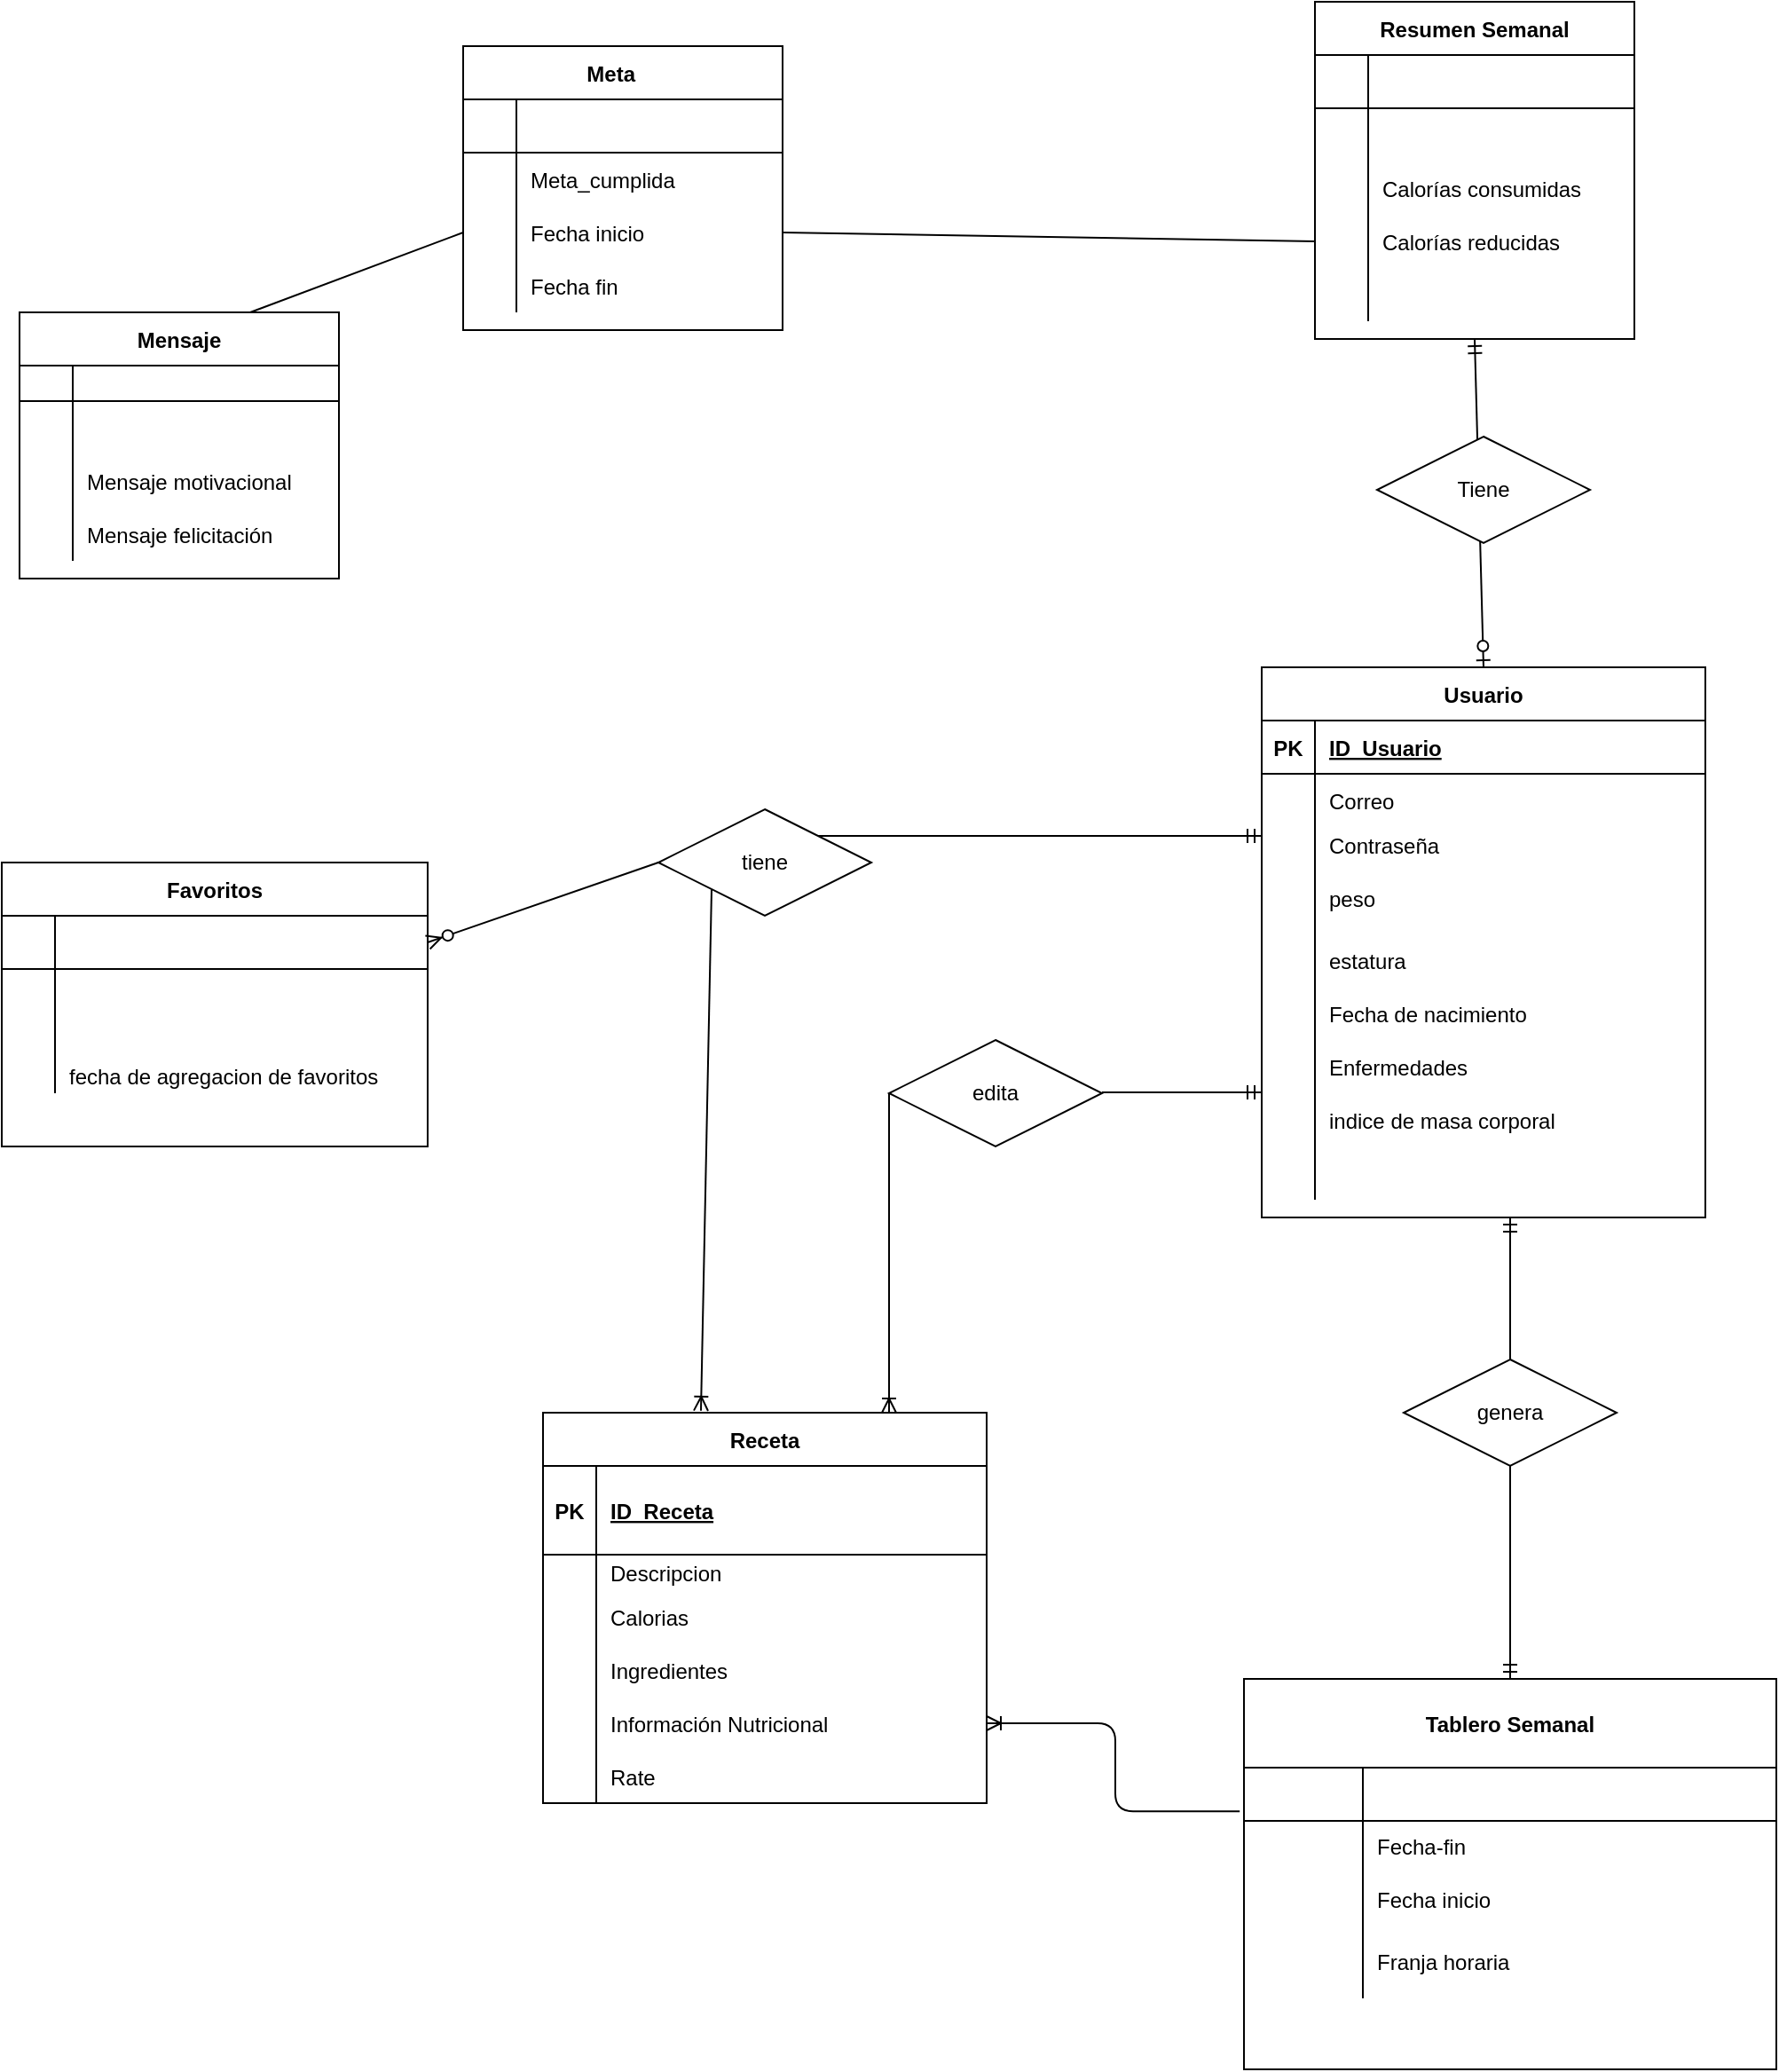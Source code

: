 <mxfile version="14.7.10" type="google"><diagram id="R2lEEEUBdFMjLlhIrx00" name="Page-1"><mxGraphModel dx="1038" dy="547" grid="1" gridSize="10" guides="1" tooltips="1" connect="1" arrows="1" fold="1" page="1" pageScale="1" pageWidth="1100" pageHeight="1700" math="0" shadow="0" extFonts="Permanent Marker^https://fonts.googleapis.com/css?family=Permanent+Marker"><root><mxCell id="0"/><mxCell id="1" parent="0"/><mxCell id="C-vyLk0tnHw3VtMMgP7b-2" value="Usuario" style="shape=table;startSize=30;container=1;collapsible=1;childLayout=tableLayout;fixedRows=1;rowLines=0;fontStyle=1;align=center;resizeLast=1;" parent="1" vertex="1"><mxGeometry x="720" y="390" width="250" height="310" as="geometry"><mxRectangle x="720" y="390" width="80" height="30" as="alternateBounds"/></mxGeometry></mxCell><mxCell id="C-vyLk0tnHw3VtMMgP7b-3" value="" style="shape=partialRectangle;collapsible=0;dropTarget=0;pointerEvents=0;fillColor=none;points=[[0,0.5],[1,0.5]];portConstraint=eastwest;top=0;left=0;right=0;bottom=1;" parent="C-vyLk0tnHw3VtMMgP7b-2" vertex="1"><mxGeometry y="30" width="250" height="30" as="geometry"/></mxCell><mxCell id="C-vyLk0tnHw3VtMMgP7b-4" value="PK" style="shape=partialRectangle;overflow=hidden;connectable=0;fillColor=none;top=0;left=0;bottom=0;right=0;fontStyle=1;" parent="C-vyLk0tnHw3VtMMgP7b-3" vertex="1"><mxGeometry width="30" height="30" as="geometry"/></mxCell><mxCell id="C-vyLk0tnHw3VtMMgP7b-5" value="ID_Usuario" style="shape=partialRectangle;overflow=hidden;connectable=0;fillColor=none;top=0;left=0;bottom=0;right=0;align=left;spacingLeft=6;fontStyle=5;" parent="C-vyLk0tnHw3VtMMgP7b-3" vertex="1"><mxGeometry x="30" width="220" height="30" as="geometry"/></mxCell><mxCell id="3hGtcmgBmroHPTc9N2uI-1" style="shape=partialRectangle;collapsible=0;dropTarget=0;pointerEvents=0;fillColor=none;points=[[0,0.5],[1,0.5]];portConstraint=eastwest;top=0;left=0;right=0;bottom=0;" parent="C-vyLk0tnHw3VtMMgP7b-2" vertex="1"><mxGeometry y="60" width="250" height="30" as="geometry"/></mxCell><mxCell id="3hGtcmgBmroHPTc9N2uI-2" style="shape=partialRectangle;overflow=hidden;connectable=0;fillColor=none;top=0;left=0;bottom=0;right=0;" parent="3hGtcmgBmroHPTc9N2uI-1" vertex="1"><mxGeometry width="30" height="30" as="geometry"/></mxCell><mxCell id="3hGtcmgBmroHPTc9N2uI-3" value="Correo " style="shape=partialRectangle;overflow=hidden;connectable=0;fillColor=none;top=0;left=0;bottom=0;right=0;align=left;spacingLeft=6;" parent="3hGtcmgBmroHPTc9N2uI-1" vertex="1"><mxGeometry x="30" width="220" height="30" as="geometry"/></mxCell><mxCell id="3hGtcmgBmroHPTc9N2uI-4" style="shape=partialRectangle;collapsible=0;dropTarget=0;pointerEvents=0;fillColor=none;points=[[0,0.5],[1,0.5]];portConstraint=eastwest;top=0;left=0;right=0;bottom=0;" parent="C-vyLk0tnHw3VtMMgP7b-2" vertex="1"><mxGeometry y="90" width="250" height="20" as="geometry"/></mxCell><mxCell id="3hGtcmgBmroHPTc9N2uI-5" style="shape=partialRectangle;overflow=hidden;connectable=0;fillColor=none;top=0;left=0;bottom=0;right=0;" parent="3hGtcmgBmroHPTc9N2uI-4" vertex="1"><mxGeometry width="30" height="20" as="geometry"/></mxCell><mxCell id="3hGtcmgBmroHPTc9N2uI-6" value="Contraseña" style="shape=partialRectangle;overflow=hidden;connectable=0;fillColor=none;top=0;left=0;bottom=0;right=0;align=left;spacingLeft=6;" parent="3hGtcmgBmroHPTc9N2uI-4" vertex="1"><mxGeometry x="30" width="220" height="20" as="geometry"/></mxCell><mxCell id="3hGtcmgBmroHPTc9N2uI-7" style="shape=partialRectangle;collapsible=0;dropTarget=0;pointerEvents=0;fillColor=none;points=[[0,0.5],[1,0.5]];portConstraint=eastwest;top=0;left=0;right=0;bottom=0;" parent="C-vyLk0tnHw3VtMMgP7b-2" vertex="1"><mxGeometry y="110" width="250" height="40" as="geometry"/></mxCell><mxCell id="3hGtcmgBmroHPTc9N2uI-8" style="shape=partialRectangle;overflow=hidden;connectable=0;fillColor=none;top=0;left=0;bottom=0;right=0;" parent="3hGtcmgBmroHPTc9N2uI-7" vertex="1"><mxGeometry width="30" height="40" as="geometry"/></mxCell><mxCell id="3hGtcmgBmroHPTc9N2uI-9" value="peso" style="shape=partialRectangle;overflow=hidden;connectable=0;fillColor=none;top=0;left=0;bottom=0;right=0;align=left;spacingLeft=6;" parent="3hGtcmgBmroHPTc9N2uI-7" vertex="1"><mxGeometry x="30" width="220" height="40" as="geometry"/></mxCell><mxCell id="3hGtcmgBmroHPTc9N2uI-10" style="shape=partialRectangle;collapsible=0;dropTarget=0;pointerEvents=0;fillColor=none;points=[[0,0.5],[1,0.5]];portConstraint=eastwest;top=0;left=0;right=0;bottom=0;" parent="C-vyLk0tnHw3VtMMgP7b-2" vertex="1"><mxGeometry y="150" width="250" height="30" as="geometry"/></mxCell><mxCell id="3hGtcmgBmroHPTc9N2uI-11" style="shape=partialRectangle;overflow=hidden;connectable=0;fillColor=none;top=0;left=0;bottom=0;right=0;" parent="3hGtcmgBmroHPTc9N2uI-10" vertex="1"><mxGeometry width="30" height="30" as="geometry"/></mxCell><mxCell id="3hGtcmgBmroHPTc9N2uI-12" value="estatura" style="shape=partialRectangle;overflow=hidden;connectable=0;fillColor=none;top=0;left=0;bottom=0;right=0;align=left;spacingLeft=6;" parent="3hGtcmgBmroHPTc9N2uI-10" vertex="1"><mxGeometry x="30" width="220" height="30" as="geometry"/></mxCell><mxCell id="gejRY3g9UTrcEIsrFDQB-11" style="shape=partialRectangle;collapsible=0;dropTarget=0;pointerEvents=0;fillColor=none;points=[[0,0.5],[1,0.5]];portConstraint=eastwest;top=0;left=0;right=0;bottom=0;" parent="C-vyLk0tnHw3VtMMgP7b-2" vertex="1"><mxGeometry y="180" width="250" height="30" as="geometry"/></mxCell><mxCell id="gejRY3g9UTrcEIsrFDQB-12" style="shape=partialRectangle;overflow=hidden;connectable=0;fillColor=none;top=0;left=0;bottom=0;right=0;" parent="gejRY3g9UTrcEIsrFDQB-11" vertex="1"><mxGeometry width="30" height="30" as="geometry"/></mxCell><mxCell id="gejRY3g9UTrcEIsrFDQB-13" value="Fecha de nacimiento" style="shape=partialRectangle;overflow=hidden;connectable=0;fillColor=none;top=0;left=0;bottom=0;right=0;align=left;spacingLeft=6;" parent="gejRY3g9UTrcEIsrFDQB-11" vertex="1"><mxGeometry x="30" width="220" height="30" as="geometry"/></mxCell><mxCell id="TbP02MO3LBEu8GeDTkpv-6" style="shape=partialRectangle;collapsible=0;dropTarget=0;pointerEvents=0;fillColor=none;points=[[0,0.5],[1,0.5]];portConstraint=eastwest;top=0;left=0;right=0;bottom=0;" parent="C-vyLk0tnHw3VtMMgP7b-2" vertex="1"><mxGeometry y="210" width="250" height="30" as="geometry"/></mxCell><mxCell id="TbP02MO3LBEu8GeDTkpv-7" style="shape=partialRectangle;overflow=hidden;connectable=0;fillColor=none;top=0;left=0;bottom=0;right=0;" parent="TbP02MO3LBEu8GeDTkpv-6" vertex="1"><mxGeometry width="30" height="30" as="geometry"/></mxCell><mxCell id="TbP02MO3LBEu8GeDTkpv-8" value="Enfermedades" style="shape=partialRectangle;overflow=hidden;connectable=0;fillColor=none;top=0;left=0;bottom=0;right=0;align=left;spacingLeft=6;" parent="TbP02MO3LBEu8GeDTkpv-6" vertex="1"><mxGeometry x="30" width="220" height="30" as="geometry"/></mxCell><mxCell id="TbP02MO3LBEu8GeDTkpv-9" style="shape=partialRectangle;collapsible=0;dropTarget=0;pointerEvents=0;fillColor=none;points=[[0,0.5],[1,0.5]];portConstraint=eastwest;top=0;left=0;right=0;bottom=0;" parent="C-vyLk0tnHw3VtMMgP7b-2" vertex="1"><mxGeometry y="240" width="250" height="30" as="geometry"/></mxCell><mxCell id="TbP02MO3LBEu8GeDTkpv-10" style="shape=partialRectangle;overflow=hidden;connectable=0;fillColor=none;top=0;left=0;bottom=0;right=0;" parent="TbP02MO3LBEu8GeDTkpv-9" vertex="1"><mxGeometry width="30" height="30" as="geometry"/></mxCell><mxCell id="TbP02MO3LBEu8GeDTkpv-11" value="indice de masa corporal" style="shape=partialRectangle;overflow=hidden;connectable=0;fillColor=none;top=0;left=0;bottom=0;right=0;align=left;spacingLeft=6;" parent="TbP02MO3LBEu8GeDTkpv-9" vertex="1"><mxGeometry x="30" width="220" height="30" as="geometry"/></mxCell><mxCell id="TbP02MO3LBEu8GeDTkpv-12" style="shape=partialRectangle;collapsible=0;dropTarget=0;pointerEvents=0;fillColor=none;points=[[0,0.5],[1,0.5]];portConstraint=eastwest;top=0;left=0;right=0;bottom=0;" parent="C-vyLk0tnHw3VtMMgP7b-2" vertex="1"><mxGeometry y="270" width="250" height="30" as="geometry"/></mxCell><mxCell id="TbP02MO3LBEu8GeDTkpv-13" style="shape=partialRectangle;overflow=hidden;connectable=0;fillColor=none;top=0;left=0;bottom=0;right=0;" parent="TbP02MO3LBEu8GeDTkpv-12" vertex="1"><mxGeometry width="30" height="30" as="geometry"/></mxCell><mxCell id="TbP02MO3LBEu8GeDTkpv-14" style="shape=partialRectangle;overflow=hidden;connectable=0;fillColor=none;top=0;left=0;bottom=0;right=0;align=left;spacingLeft=6;" parent="TbP02MO3LBEu8GeDTkpv-12" vertex="1"><mxGeometry x="30" width="220" height="30" as="geometry"/></mxCell><mxCell id="C-vyLk0tnHw3VtMMgP7b-23" value="Receta" style="shape=table;startSize=30;container=1;collapsible=1;childLayout=tableLayout;fixedRows=1;rowLines=0;fontStyle=1;align=center;resizeLast=1;" parent="1" vertex="1"><mxGeometry x="315" y="810" width="250" height="220" as="geometry"/></mxCell><mxCell id="C-vyLk0tnHw3VtMMgP7b-24" value="" style="shape=partialRectangle;collapsible=0;dropTarget=0;pointerEvents=0;fillColor=none;points=[[0,0.5],[1,0.5]];portConstraint=eastwest;top=0;left=0;right=0;bottom=1;" parent="C-vyLk0tnHw3VtMMgP7b-23" vertex="1"><mxGeometry y="30" width="250" height="50" as="geometry"/></mxCell><mxCell id="C-vyLk0tnHw3VtMMgP7b-25" value="PK" style="shape=partialRectangle;overflow=hidden;connectable=0;fillColor=none;top=0;left=0;bottom=0;right=0;fontStyle=1;" parent="C-vyLk0tnHw3VtMMgP7b-24" vertex="1"><mxGeometry width="30" height="50" as="geometry"/></mxCell><mxCell id="C-vyLk0tnHw3VtMMgP7b-26" value="ID_Receta" style="shape=partialRectangle;overflow=hidden;connectable=0;fillColor=none;top=0;left=0;bottom=0;right=0;align=left;spacingLeft=6;fontStyle=5;" parent="C-vyLk0tnHw3VtMMgP7b-24" vertex="1"><mxGeometry x="30" width="220" height="50" as="geometry"/></mxCell><mxCell id="C-vyLk0tnHw3VtMMgP7b-27" value="" style="shape=partialRectangle;collapsible=0;dropTarget=0;pointerEvents=0;fillColor=none;points=[[0,0.5],[1,0.5]];portConstraint=eastwest;top=0;left=0;right=0;bottom=0;" parent="C-vyLk0tnHw3VtMMgP7b-23" vertex="1"><mxGeometry y="80" width="250" height="20" as="geometry"/></mxCell><mxCell id="C-vyLk0tnHw3VtMMgP7b-28" value="" style="shape=partialRectangle;overflow=hidden;connectable=0;fillColor=none;top=0;left=0;bottom=0;right=0;" parent="C-vyLk0tnHw3VtMMgP7b-27" vertex="1"><mxGeometry width="30" height="20" as="geometry"/></mxCell><mxCell id="C-vyLk0tnHw3VtMMgP7b-29" value="Descripcion" style="shape=partialRectangle;overflow=hidden;connectable=0;fillColor=none;top=0;left=0;bottom=0;right=0;align=left;spacingLeft=6;" parent="C-vyLk0tnHw3VtMMgP7b-27" vertex="1"><mxGeometry x="30" width="220" height="20" as="geometry"/></mxCell><mxCell id="gejRY3g9UTrcEIsrFDQB-14" value="" style="shape=partialRectangle;collapsible=0;dropTarget=0;pointerEvents=0;fillColor=none;points=[[0,0.5],[1,0.5]];portConstraint=eastwest;top=0;left=0;right=0;bottom=0;" parent="C-vyLk0tnHw3VtMMgP7b-23" vertex="1"><mxGeometry y="100" width="250" height="30" as="geometry"/></mxCell><mxCell id="gejRY3g9UTrcEIsrFDQB-15" value="" style="shape=partialRectangle;overflow=hidden;connectable=0;fillColor=none;top=0;left=0;bottom=0;right=0;" parent="gejRY3g9UTrcEIsrFDQB-14" vertex="1"><mxGeometry width="30" height="30" as="geometry"/></mxCell><mxCell id="gejRY3g9UTrcEIsrFDQB-16" value="Calorias" style="shape=partialRectangle;overflow=hidden;connectable=0;fillColor=none;top=0;left=0;bottom=0;right=0;align=left;spacingLeft=6;" parent="gejRY3g9UTrcEIsrFDQB-14" vertex="1"><mxGeometry x="30" width="220" height="30" as="geometry"/></mxCell><mxCell id="3hGtcmgBmroHPTc9N2uI-16" style="shape=partialRectangle;collapsible=0;dropTarget=0;pointerEvents=0;fillColor=none;points=[[0,0.5],[1,0.5]];portConstraint=eastwest;top=0;left=0;right=0;bottom=0;" parent="C-vyLk0tnHw3VtMMgP7b-23" vertex="1"><mxGeometry y="130" width="250" height="30" as="geometry"/></mxCell><mxCell id="3hGtcmgBmroHPTc9N2uI-17" style="shape=partialRectangle;overflow=hidden;connectable=0;fillColor=none;top=0;left=0;bottom=0;right=0;" parent="3hGtcmgBmroHPTc9N2uI-16" vertex="1"><mxGeometry width="30" height="30" as="geometry"/></mxCell><mxCell id="3hGtcmgBmroHPTc9N2uI-18" value="Ingredientes" style="shape=partialRectangle;overflow=hidden;connectable=0;fillColor=none;top=0;left=0;bottom=0;right=0;align=left;spacingLeft=6;" parent="3hGtcmgBmroHPTc9N2uI-16" vertex="1"><mxGeometry x="30" width="220" height="30" as="geometry"/></mxCell><mxCell id="3hGtcmgBmroHPTc9N2uI-19" style="shape=partialRectangle;collapsible=0;dropTarget=0;pointerEvents=0;fillColor=none;points=[[0,0.5],[1,0.5]];portConstraint=eastwest;top=0;left=0;right=0;bottom=0;" parent="C-vyLk0tnHw3VtMMgP7b-23" vertex="1"><mxGeometry y="160" width="250" height="30" as="geometry"/></mxCell><mxCell id="3hGtcmgBmroHPTc9N2uI-20" style="shape=partialRectangle;overflow=hidden;connectable=0;fillColor=none;top=0;left=0;bottom=0;right=0;" parent="3hGtcmgBmroHPTc9N2uI-19" vertex="1"><mxGeometry width="30" height="30" as="geometry"/></mxCell><mxCell id="3hGtcmgBmroHPTc9N2uI-21" value="Información Nutricional" style="shape=partialRectangle;overflow=hidden;connectable=0;fillColor=none;top=0;left=0;bottom=0;right=0;align=left;spacingLeft=6;" parent="3hGtcmgBmroHPTc9N2uI-19" vertex="1"><mxGeometry x="30" width="220" height="30" as="geometry"/></mxCell><mxCell id="gejRY3g9UTrcEIsrFDQB-17" style="shape=partialRectangle;collapsible=0;dropTarget=0;pointerEvents=0;fillColor=none;points=[[0,0.5],[1,0.5]];portConstraint=eastwest;top=0;left=0;right=0;bottom=0;" parent="C-vyLk0tnHw3VtMMgP7b-23" vertex="1"><mxGeometry y="190" width="250" height="30" as="geometry"/></mxCell><mxCell id="gejRY3g9UTrcEIsrFDQB-18" style="shape=partialRectangle;overflow=hidden;connectable=0;fillColor=none;top=0;left=0;bottom=0;right=0;" parent="gejRY3g9UTrcEIsrFDQB-17" vertex="1"><mxGeometry width="30" height="30" as="geometry"/></mxCell><mxCell id="gejRY3g9UTrcEIsrFDQB-19" value="Rate " style="shape=partialRectangle;overflow=hidden;connectable=0;fillColor=none;top=0;left=0;bottom=0;right=0;align=left;spacingLeft=6;" parent="gejRY3g9UTrcEIsrFDQB-17" vertex="1"><mxGeometry x="30" width="220" height="30" as="geometry"/></mxCell><mxCell id="gejRY3g9UTrcEIsrFDQB-1" value="Tablero Semanal" style="shape=table;startSize=50;container=1;collapsible=0;childLayout=tableLayout;fixedRows=1;rowLines=0;fontStyle=1;align=center;" parent="1" vertex="1"><mxGeometry x="710" y="960" width="300" height="220" as="geometry"/></mxCell><mxCell id="gejRY3g9UTrcEIsrFDQB-2" value="" style="shape=partialRectangle;html=1;whiteSpace=wrap;collapsible=0;dropTarget=0;pointerEvents=0;fillColor=none;top=0;left=0;bottom=1;right=0;points=[[0,0.5],[1,0.5]];portConstraint=eastwest;" parent="gejRY3g9UTrcEIsrFDQB-1" vertex="1"><mxGeometry y="50" width="300" height="30" as="geometry"/></mxCell><mxCell id="gejRY3g9UTrcEIsrFDQB-3" value="" style="shape=partialRectangle;html=1;whiteSpace=wrap;connectable=0;fillColor=none;top=0;left=0;bottom=0;right=0;overflow=hidden;" parent="gejRY3g9UTrcEIsrFDQB-2" vertex="1"><mxGeometry width="67" height="30" as="geometry"/></mxCell><mxCell id="gejRY3g9UTrcEIsrFDQB-4" value="" style="shape=partialRectangle;html=1;whiteSpace=wrap;connectable=0;fillColor=none;top=0;left=0;bottom=0;right=0;align=left;spacingLeft=6;overflow=hidden;" parent="gejRY3g9UTrcEIsrFDQB-2" vertex="1"><mxGeometry x="67" width="233" height="30" as="geometry"/></mxCell><mxCell id="gejRY3g9UTrcEIsrFDQB-5" value="" style="shape=partialRectangle;html=1;whiteSpace=wrap;collapsible=0;dropTarget=0;pointerEvents=0;fillColor=none;top=0;left=0;bottom=0;right=0;points=[[0,0.5],[1,0.5]];portConstraint=eastwest;" parent="gejRY3g9UTrcEIsrFDQB-1" vertex="1"><mxGeometry y="80" width="300" height="30" as="geometry"/></mxCell><mxCell id="gejRY3g9UTrcEIsrFDQB-6" value="" style="shape=partialRectangle;html=1;whiteSpace=wrap;connectable=0;fillColor=none;top=0;left=0;bottom=0;right=0;overflow=hidden;" parent="gejRY3g9UTrcEIsrFDQB-5" vertex="1"><mxGeometry width="67" height="30" as="geometry"/></mxCell><mxCell id="gejRY3g9UTrcEIsrFDQB-7" value="Fecha-fin" style="shape=partialRectangle;html=1;whiteSpace=wrap;connectable=0;fillColor=none;top=0;left=0;bottom=0;right=0;align=left;spacingLeft=6;overflow=hidden;" parent="gejRY3g9UTrcEIsrFDQB-5" vertex="1"><mxGeometry x="67" width="233" height="30" as="geometry"/></mxCell><mxCell id="gejRY3g9UTrcEIsrFDQB-8" value="" style="shape=partialRectangle;html=1;whiteSpace=wrap;collapsible=0;dropTarget=0;pointerEvents=0;fillColor=none;top=0;left=0;bottom=0;right=0;points=[[0,0.5],[1,0.5]];portConstraint=eastwest;" parent="gejRY3g9UTrcEIsrFDQB-1" vertex="1"><mxGeometry y="110" width="300" height="30" as="geometry"/></mxCell><mxCell id="gejRY3g9UTrcEIsrFDQB-9" value="" style="shape=partialRectangle;html=1;whiteSpace=wrap;connectable=0;fillColor=none;top=0;left=0;bottom=0;right=0;overflow=hidden;" parent="gejRY3g9UTrcEIsrFDQB-8" vertex="1"><mxGeometry width="67" height="30" as="geometry"/></mxCell><mxCell id="gejRY3g9UTrcEIsrFDQB-10" value="Fecha inicio" style="shape=partialRectangle;html=1;whiteSpace=wrap;connectable=0;fillColor=none;top=0;left=0;bottom=0;right=0;align=left;spacingLeft=6;overflow=hidden;" parent="gejRY3g9UTrcEIsrFDQB-8" vertex="1"><mxGeometry x="67" width="233" height="30" as="geometry"/></mxCell><mxCell id="gejRY3g9UTrcEIsrFDQB-53" style="shape=partialRectangle;html=1;whiteSpace=wrap;collapsible=0;dropTarget=0;pointerEvents=0;fillColor=none;top=0;left=0;bottom=0;right=0;points=[[0,0.5],[1,0.5]];portConstraint=eastwest;" parent="gejRY3g9UTrcEIsrFDQB-1" vertex="1"><mxGeometry y="140" width="300" height="40" as="geometry"/></mxCell><mxCell id="gejRY3g9UTrcEIsrFDQB-54" style="shape=partialRectangle;html=1;whiteSpace=wrap;connectable=0;fillColor=none;top=0;left=0;bottom=0;right=0;overflow=hidden;" parent="gejRY3g9UTrcEIsrFDQB-53" vertex="1"><mxGeometry width="67" height="40" as="geometry"/></mxCell><mxCell id="gejRY3g9UTrcEIsrFDQB-55" value="Franja horaria" style="shape=partialRectangle;html=1;whiteSpace=wrap;connectable=0;fillColor=none;top=0;left=0;bottom=0;right=0;align=left;spacingLeft=6;overflow=hidden;" parent="gejRY3g9UTrcEIsrFDQB-53" vertex="1"><mxGeometry x="67" width="233" height="40" as="geometry"/></mxCell><mxCell id="gejRY3g9UTrcEIsrFDQB-26" value="" style="fontSize=12;html=1;endArrow=ERmandOne;startArrow=ERmandOne;" parent="1" source="gejRY3g9UTrcEIsrFDQB-1" edge="1"><mxGeometry width="100" height="100" relative="1" as="geometry"><mxPoint x="859.5" y="710" as="sourcePoint"/><mxPoint x="860" y="700" as="targetPoint"/><Array as="points"/></mxGeometry></mxCell><mxCell id="gejRY3g9UTrcEIsrFDQB-27" value="Favoritos" style="shape=table;startSize=30;container=1;collapsible=1;childLayout=tableLayout;fixedRows=1;rowLines=0;fontStyle=1;align=center;resizeLast=1;" parent="1" vertex="1"><mxGeometry x="10" y="500" width="240" height="160" as="geometry"/></mxCell><mxCell id="gejRY3g9UTrcEIsrFDQB-28" value="" style="shape=partialRectangle;collapsible=0;dropTarget=0;pointerEvents=0;fillColor=none;top=0;left=0;bottom=1;right=0;points=[[0,0.5],[1,0.5]];portConstraint=eastwest;" parent="gejRY3g9UTrcEIsrFDQB-27" vertex="1"><mxGeometry y="30" width="240" height="30" as="geometry"/></mxCell><mxCell id="gejRY3g9UTrcEIsrFDQB-29" value="" style="shape=partialRectangle;connectable=0;fillColor=none;top=0;left=0;bottom=0;right=0;fontStyle=1;overflow=hidden;" parent="gejRY3g9UTrcEIsrFDQB-28" vertex="1"><mxGeometry width="30" height="30" as="geometry"/></mxCell><mxCell id="gejRY3g9UTrcEIsrFDQB-30" value="" style="shape=partialRectangle;connectable=0;fillColor=none;top=0;left=0;bottom=0;right=0;align=left;spacingLeft=6;fontStyle=5;overflow=hidden;" parent="gejRY3g9UTrcEIsrFDQB-28" vertex="1"><mxGeometry x="30" width="210" height="30" as="geometry"/></mxCell><mxCell id="gejRY3g9UTrcEIsrFDQB-31" value="" style="shape=partialRectangle;collapsible=0;dropTarget=0;pointerEvents=0;fillColor=none;top=0;left=0;bottom=0;right=0;points=[[0,0.5],[1,0.5]];portConstraint=eastwest;" parent="gejRY3g9UTrcEIsrFDQB-27" vertex="1"><mxGeometry y="60" width="240" height="50" as="geometry"/></mxCell><mxCell id="gejRY3g9UTrcEIsrFDQB-32" value="" style="shape=partialRectangle;connectable=0;fillColor=none;top=0;left=0;bottom=0;right=0;editable=1;overflow=hidden;" parent="gejRY3g9UTrcEIsrFDQB-31" vertex="1"><mxGeometry width="30" height="50" as="geometry"/></mxCell><mxCell id="gejRY3g9UTrcEIsrFDQB-33" value="" style="shape=partialRectangle;connectable=0;fillColor=none;top=0;left=0;bottom=0;right=0;align=left;spacingLeft=6;overflow=hidden;" parent="gejRY3g9UTrcEIsrFDQB-31" vertex="1"><mxGeometry x="30" width="210" height="50" as="geometry"/></mxCell><mxCell id="gejRY3g9UTrcEIsrFDQB-37" value="" style="shape=partialRectangle;collapsible=0;dropTarget=0;pointerEvents=0;fillColor=none;top=0;left=0;bottom=0;right=0;points=[[0,0.5],[1,0.5]];portConstraint=eastwest;" parent="gejRY3g9UTrcEIsrFDQB-27" vertex="1"><mxGeometry y="110" width="240" height="20" as="geometry"/></mxCell><mxCell id="gejRY3g9UTrcEIsrFDQB-38" value="" style="shape=partialRectangle;connectable=0;fillColor=none;top=0;left=0;bottom=0;right=0;editable=1;overflow=hidden;" parent="gejRY3g9UTrcEIsrFDQB-37" vertex="1"><mxGeometry width="30" height="20" as="geometry"/></mxCell><mxCell id="gejRY3g9UTrcEIsrFDQB-39" value="fecha de agregacion de favoritos" style="shape=partialRectangle;connectable=0;fillColor=none;top=0;left=0;bottom=0;right=0;align=left;spacingLeft=6;overflow=hidden;" parent="gejRY3g9UTrcEIsrFDQB-37" vertex="1"><mxGeometry x="30" width="210" height="20" as="geometry"/></mxCell><mxCell id="gejRY3g9UTrcEIsrFDQB-40" value="Resumen Semanal" style="shape=table;startSize=30;container=1;collapsible=1;childLayout=tableLayout;fixedRows=1;rowLines=0;fontStyle=1;align=center;resizeLast=1;" parent="1" vertex="1"><mxGeometry x="750" y="15" width="180" height="190" as="geometry"/></mxCell><mxCell id="gejRY3g9UTrcEIsrFDQB-41" value="" style="shape=partialRectangle;collapsible=0;dropTarget=0;pointerEvents=0;fillColor=none;top=0;left=0;bottom=1;right=0;points=[[0,0.5],[1,0.5]];portConstraint=eastwest;" parent="gejRY3g9UTrcEIsrFDQB-40" vertex="1"><mxGeometry y="30" width="180" height="30" as="geometry"/></mxCell><mxCell id="gejRY3g9UTrcEIsrFDQB-42" value="" style="shape=partialRectangle;connectable=0;fillColor=none;top=0;left=0;bottom=0;right=0;fontStyle=1;overflow=hidden;" parent="gejRY3g9UTrcEIsrFDQB-41" vertex="1"><mxGeometry width="30" height="30" as="geometry"/></mxCell><mxCell id="gejRY3g9UTrcEIsrFDQB-43" value="" style="shape=partialRectangle;connectable=0;fillColor=none;top=0;left=0;bottom=0;right=0;align=left;spacingLeft=6;fontStyle=5;overflow=hidden;" parent="gejRY3g9UTrcEIsrFDQB-41" vertex="1"><mxGeometry x="30" width="150" height="30" as="geometry"/></mxCell><mxCell id="gejRY3g9UTrcEIsrFDQB-47" value="" style="shape=partialRectangle;collapsible=0;dropTarget=0;pointerEvents=0;fillColor=none;top=0;left=0;bottom=0;right=0;points=[[0,0.5],[1,0.5]];portConstraint=eastwest;" parent="gejRY3g9UTrcEIsrFDQB-40" vertex="1"><mxGeometry y="60" width="180" height="30" as="geometry"/></mxCell><mxCell id="gejRY3g9UTrcEIsrFDQB-48" value="" style="shape=partialRectangle;connectable=0;fillColor=none;top=0;left=0;bottom=0;right=0;editable=1;overflow=hidden;" parent="gejRY3g9UTrcEIsrFDQB-47" vertex="1"><mxGeometry width="30" height="30" as="geometry"/></mxCell><mxCell id="gejRY3g9UTrcEIsrFDQB-49" value="" style="shape=partialRectangle;connectable=0;fillColor=none;top=0;left=0;bottom=0;right=0;align=left;spacingLeft=6;overflow=hidden;" parent="gejRY3g9UTrcEIsrFDQB-47" vertex="1"><mxGeometry x="30" width="150" height="30" as="geometry"/></mxCell><mxCell id="gejRY3g9UTrcEIsrFDQB-50" value="" style="shape=partialRectangle;collapsible=0;dropTarget=0;pointerEvents=0;fillColor=none;top=0;left=0;bottom=0;right=0;points=[[0,0.5],[1,0.5]];portConstraint=eastwest;" parent="gejRY3g9UTrcEIsrFDQB-40" vertex="1"><mxGeometry y="90" width="180" height="30" as="geometry"/></mxCell><mxCell id="gejRY3g9UTrcEIsrFDQB-51" value="" style="shape=partialRectangle;connectable=0;fillColor=none;top=0;left=0;bottom=0;right=0;editable=1;overflow=hidden;" parent="gejRY3g9UTrcEIsrFDQB-50" vertex="1"><mxGeometry width="30" height="30" as="geometry"/></mxCell><mxCell id="gejRY3g9UTrcEIsrFDQB-52" value="Calorías consumidas" style="shape=partialRectangle;connectable=0;fillColor=none;top=0;left=0;bottom=0;right=0;align=left;spacingLeft=6;overflow=hidden;" parent="gejRY3g9UTrcEIsrFDQB-50" vertex="1"><mxGeometry x="30" width="150" height="30" as="geometry"/></mxCell><mxCell id="gejRY3g9UTrcEIsrFDQB-56" style="shape=partialRectangle;collapsible=0;dropTarget=0;pointerEvents=0;fillColor=none;top=0;left=0;bottom=0;right=0;points=[[0,0.5],[1,0.5]];portConstraint=eastwest;" parent="gejRY3g9UTrcEIsrFDQB-40" vertex="1"><mxGeometry y="120" width="180" height="30" as="geometry"/></mxCell><mxCell id="gejRY3g9UTrcEIsrFDQB-57" style="shape=partialRectangle;connectable=0;fillColor=none;top=0;left=0;bottom=0;right=0;editable=1;overflow=hidden;" parent="gejRY3g9UTrcEIsrFDQB-56" vertex="1"><mxGeometry width="30" height="30" as="geometry"/></mxCell><mxCell id="gejRY3g9UTrcEIsrFDQB-58" value="Calorías reducidas" style="shape=partialRectangle;connectable=0;fillColor=none;top=0;left=0;bottom=0;right=0;align=left;spacingLeft=6;overflow=hidden;" parent="gejRY3g9UTrcEIsrFDQB-56" vertex="1"><mxGeometry x="30" width="150" height="30" as="geometry"/></mxCell><mxCell id="gejRY3g9UTrcEIsrFDQB-59" style="shape=partialRectangle;collapsible=0;dropTarget=0;pointerEvents=0;fillColor=none;top=0;left=0;bottom=0;right=0;points=[[0,0.5],[1,0.5]];portConstraint=eastwest;" parent="gejRY3g9UTrcEIsrFDQB-40" vertex="1"><mxGeometry y="150" width="180" height="30" as="geometry"/></mxCell><mxCell id="gejRY3g9UTrcEIsrFDQB-60" value="    " style="shape=partialRectangle;connectable=0;fillColor=none;top=0;left=0;bottom=0;right=0;editable=1;overflow=hidden;" parent="gejRY3g9UTrcEIsrFDQB-59" vertex="1"><mxGeometry width="30" height="30" as="geometry"/></mxCell><mxCell id="gejRY3g9UTrcEIsrFDQB-61" value="" style="shape=partialRectangle;connectable=0;fillColor=none;top=0;left=0;bottom=0;right=0;align=left;spacingLeft=6;overflow=hidden;" parent="gejRY3g9UTrcEIsrFDQB-59" vertex="1"><mxGeometry x="30" width="150" height="30" as="geometry"/></mxCell><mxCell id="gejRY3g9UTrcEIsrFDQB-62" value="Meta    " style="shape=table;startSize=30;container=1;collapsible=1;childLayout=tableLayout;fixedRows=1;rowLines=0;fontStyle=1;align=center;resizeLast=1;" parent="1" vertex="1"><mxGeometry x="270" y="40" width="180" height="160" as="geometry"/></mxCell><mxCell id="gejRY3g9UTrcEIsrFDQB-63" value="" style="shape=partialRectangle;collapsible=0;dropTarget=0;pointerEvents=0;fillColor=none;top=0;left=0;bottom=1;right=0;points=[[0,0.5],[1,0.5]];portConstraint=eastwest;" parent="gejRY3g9UTrcEIsrFDQB-62" vertex="1"><mxGeometry y="30" width="180" height="30" as="geometry"/></mxCell><mxCell id="gejRY3g9UTrcEIsrFDQB-64" value="" style="shape=partialRectangle;connectable=0;fillColor=none;top=0;left=0;bottom=0;right=0;fontStyle=1;overflow=hidden;" parent="gejRY3g9UTrcEIsrFDQB-63" vertex="1"><mxGeometry width="30" height="30" as="geometry"/></mxCell><mxCell id="gejRY3g9UTrcEIsrFDQB-65" value="" style="shape=partialRectangle;connectable=0;fillColor=none;top=0;left=0;bottom=0;right=0;align=left;spacingLeft=6;fontStyle=5;overflow=hidden;" parent="gejRY3g9UTrcEIsrFDQB-63" vertex="1"><mxGeometry x="30" width="150" height="30" as="geometry"/></mxCell><mxCell id="gejRY3g9UTrcEIsrFDQB-66" value="" style="shape=partialRectangle;collapsible=0;dropTarget=0;pointerEvents=0;fillColor=none;top=0;left=0;bottom=0;right=0;points=[[0,0.5],[1,0.5]];portConstraint=eastwest;" parent="gejRY3g9UTrcEIsrFDQB-62" vertex="1"><mxGeometry y="60" width="180" height="30" as="geometry"/></mxCell><mxCell id="gejRY3g9UTrcEIsrFDQB-67" value="" style="shape=partialRectangle;connectable=0;fillColor=none;top=0;left=0;bottom=0;right=0;editable=1;overflow=hidden;" parent="gejRY3g9UTrcEIsrFDQB-66" vertex="1"><mxGeometry width="30" height="30" as="geometry"/></mxCell><mxCell id="gejRY3g9UTrcEIsrFDQB-68" value="Meta_cumplida" style="shape=partialRectangle;connectable=0;fillColor=none;top=0;left=0;bottom=0;right=0;align=left;spacingLeft=6;overflow=hidden;" parent="gejRY3g9UTrcEIsrFDQB-66" vertex="1"><mxGeometry x="30" width="150" height="30" as="geometry"/></mxCell><mxCell id="gejRY3g9UTrcEIsrFDQB-69" value="" style="shape=partialRectangle;collapsible=0;dropTarget=0;pointerEvents=0;fillColor=none;top=0;left=0;bottom=0;right=0;points=[[0,0.5],[1,0.5]];portConstraint=eastwest;" parent="gejRY3g9UTrcEIsrFDQB-62" vertex="1"><mxGeometry y="90" width="180" height="30" as="geometry"/></mxCell><mxCell id="gejRY3g9UTrcEIsrFDQB-70" value="" style="shape=partialRectangle;connectable=0;fillColor=none;top=0;left=0;bottom=0;right=0;editable=1;overflow=hidden;" parent="gejRY3g9UTrcEIsrFDQB-69" vertex="1"><mxGeometry width="30" height="30" as="geometry"/></mxCell><mxCell id="gejRY3g9UTrcEIsrFDQB-71" value="Fecha inicio" style="shape=partialRectangle;connectable=0;fillColor=none;top=0;left=0;bottom=0;right=0;align=left;spacingLeft=6;overflow=hidden;" parent="gejRY3g9UTrcEIsrFDQB-69" vertex="1"><mxGeometry x="30" width="150" height="30" as="geometry"/></mxCell><mxCell id="gejRY3g9UTrcEIsrFDQB-72" value="" style="shape=partialRectangle;collapsible=0;dropTarget=0;pointerEvents=0;fillColor=none;top=0;left=0;bottom=0;right=0;points=[[0,0.5],[1,0.5]];portConstraint=eastwest;" parent="gejRY3g9UTrcEIsrFDQB-62" vertex="1"><mxGeometry y="120" width="180" height="30" as="geometry"/></mxCell><mxCell id="gejRY3g9UTrcEIsrFDQB-73" value="" style="shape=partialRectangle;connectable=0;fillColor=none;top=0;left=0;bottom=0;right=0;editable=1;overflow=hidden;" parent="gejRY3g9UTrcEIsrFDQB-72" vertex="1"><mxGeometry width="30" height="30" as="geometry"/></mxCell><mxCell id="gejRY3g9UTrcEIsrFDQB-74" value="Fecha fin" style="shape=partialRectangle;connectable=0;fillColor=none;top=0;left=0;bottom=0;right=0;align=left;spacingLeft=6;overflow=hidden;" parent="gejRY3g9UTrcEIsrFDQB-72" vertex="1"><mxGeometry x="30" width="150" height="30" as="geometry"/></mxCell><mxCell id="gejRY3g9UTrcEIsrFDQB-75" value="" style="fontSize=12;html=1;endArrow=ERzeroToOne;startArrow=ERmandOne;exitX=0.5;exitY=1;exitDx=0;exitDy=0;entryX=0.5;entryY=0;entryDx=0;entryDy=0;" parent="1" source="gejRY3g9UTrcEIsrFDQB-40" target="C-vyLk0tnHw3VtMMgP7b-2" edge="1"><mxGeometry width="100" height="100" relative="1" as="geometry"><mxPoint x="600" y="370" as="sourcePoint"/><mxPoint x="840" y="370" as="targetPoint"/></mxGeometry></mxCell><mxCell id="gejRY3g9UTrcEIsrFDQB-76" value="edita" style="shape=rhombus;perimeter=rhombusPerimeter;whiteSpace=wrap;html=1;align=center;" parent="1" vertex="1"><mxGeometry x="510" y="600" width="120" height="60" as="geometry"/></mxCell><mxCell id="gejRY3g9UTrcEIsrFDQB-78" value="Tiene" style="shape=rhombus;perimeter=rhombusPerimeter;whiteSpace=wrap;html=1;align=center;" parent="1" vertex="1"><mxGeometry x="785" y="260" width="120" height="60" as="geometry"/></mxCell><mxCell id="gejRY3g9UTrcEIsrFDQB-79" value="genera" style="shape=rhombus;perimeter=rhombusPerimeter;whiteSpace=wrap;html=1;align=center;" parent="1" vertex="1"><mxGeometry x="800" y="780" width="120" height="60" as="geometry"/></mxCell><mxCell id="gejRY3g9UTrcEIsrFDQB-82" value="" style="fontSize=12;html=1;endArrow=ERzeroToMany;startArrow=none;entryX=1;entryY=0.5;entryDx=0;entryDy=0;exitX=0;exitY=0.5;exitDx=0;exitDy=0;" parent="1" source="gejRY3g9UTrcEIsrFDQB-84" target="gejRY3g9UTrcEIsrFDQB-28" edge="1"><mxGeometry width="100" height="100" relative="1" as="geometry"><mxPoint x="510" y="860" as="sourcePoint"/><mxPoint x="610" y="760" as="targetPoint"/></mxGeometry></mxCell><mxCell id="gejRY3g9UTrcEIsrFDQB-84" value="tiene" style="shape=rhombus;perimeter=rhombusPerimeter;whiteSpace=wrap;html=1;align=center;" parent="1" vertex="1"><mxGeometry x="380" y="470" width="120" height="60" as="geometry"/></mxCell><mxCell id="gejRY3g9UTrcEIsrFDQB-85" value="" style="fontSize=12;html=1;endArrow=none;startArrow=ERmandOne;entryX=1;entryY=0;entryDx=0;entryDy=0;" parent="1" target="gejRY3g9UTrcEIsrFDQB-84" edge="1"><mxGeometry width="100" height="100" relative="1" as="geometry"><mxPoint x="720" y="485" as="sourcePoint"/><mxPoint x="460" y="810" as="targetPoint"/></mxGeometry></mxCell><mxCell id="TbP02MO3LBEu8GeDTkpv-2" value="" style="fontSize=12;html=1;endArrow=ERoneToMany;entryX=1;entryY=0.5;entryDx=0;entryDy=0;exitX=-0.008;exitY=0.82;exitDx=0;exitDy=0;edgeStyle=orthogonalEdgeStyle;exitPerimeter=0;" parent="1" source="gejRY3g9UTrcEIsrFDQB-2" target="3hGtcmgBmroHPTc9N2uI-19" edge="1"><mxGeometry width="100" height="100" relative="1" as="geometry"><mxPoint x="500" y="760" as="sourcePoint"/><mxPoint x="600" y="660" as="targetPoint"/></mxGeometry></mxCell><mxCell id="TbP02MO3LBEu8GeDTkpv-3" style="edgeStyle=none;rounded=0;orthogonalLoop=1;jettySize=auto;html=1;exitX=0.25;exitY=0;exitDx=0;exitDy=0;" parent="1" source="C-vyLk0tnHw3VtMMgP7b-23" target="C-vyLk0tnHw3VtMMgP7b-23" edge="1"><mxGeometry relative="1" as="geometry"/></mxCell><mxCell id="TbP02MO3LBEu8GeDTkpv-15" value="" style="fontSize=12;html=1;endArrow=ERmandOne;" parent="1" edge="1"><mxGeometry width="100" height="100" relative="1" as="geometry"><mxPoint x="630" y="629.5" as="sourcePoint"/><mxPoint x="720" y="629.5" as="targetPoint"/><Array as="points"/></mxGeometry></mxCell><mxCell id="TbP02MO3LBEu8GeDTkpv-16" value="" style="fontSize=12;html=1;endArrow=ERoneToMany;exitX=0;exitY=1;exitDx=0;exitDy=0;entryX=0.356;entryY=-0.005;entryDx=0;entryDy=0;entryPerimeter=0;" parent="1" source="gejRY3g9UTrcEIsrFDQB-84" target="C-vyLk0tnHw3VtMMgP7b-23" edge="1"><mxGeometry width="100" height="100" relative="1" as="geometry"><mxPoint x="500" y="760" as="sourcePoint"/><mxPoint x="380" y="780" as="targetPoint"/></mxGeometry></mxCell><mxCell id="TbP02MO3LBEu8GeDTkpv-17" value="" style="fontSize=12;html=1;endArrow=ERoneToMany;exitX=0;exitY=0.5;exitDx=0;exitDy=0;" parent="1" source="gejRY3g9UTrcEIsrFDQB-76" edge="1"><mxGeometry width="100" height="100" relative="1" as="geometry"><mxPoint x="500" y="760" as="sourcePoint"/><mxPoint x="510" y="810" as="targetPoint"/></mxGeometry></mxCell><mxCell id="BU3fFh3qPxk-MerTsQlH-1" value="Mensaje" style="shape=table;startSize=30;container=1;collapsible=1;childLayout=tableLayout;fixedRows=1;rowLines=0;fontStyle=1;align=center;resizeLast=1;" vertex="1" parent="1"><mxGeometry x="20" y="190" width="180" height="150" as="geometry"/></mxCell><mxCell id="BU3fFh3qPxk-MerTsQlH-2" value="" style="shape=partialRectangle;collapsible=0;dropTarget=0;pointerEvents=0;fillColor=none;top=0;left=0;bottom=1;right=0;points=[[0,0.5],[1,0.5]];portConstraint=eastwest;" vertex="1" parent="BU3fFh3qPxk-MerTsQlH-1"><mxGeometry y="30" width="180" height="20" as="geometry"/></mxCell><mxCell id="BU3fFh3qPxk-MerTsQlH-3" value="" style="shape=partialRectangle;connectable=0;fillColor=none;top=0;left=0;bottom=0;right=0;fontStyle=1;overflow=hidden;" vertex="1" parent="BU3fFh3qPxk-MerTsQlH-2"><mxGeometry width="30" height="20" as="geometry"/></mxCell><mxCell id="BU3fFh3qPxk-MerTsQlH-4" value="" style="shape=partialRectangle;connectable=0;fillColor=none;top=0;left=0;bottom=0;right=0;align=left;spacingLeft=6;fontStyle=5;overflow=hidden;" vertex="1" parent="BU3fFh3qPxk-MerTsQlH-2"><mxGeometry x="30" width="150" height="20" as="geometry"/></mxCell><mxCell id="BU3fFh3qPxk-MerTsQlH-5" value="" style="shape=partialRectangle;collapsible=0;dropTarget=0;pointerEvents=0;fillColor=none;top=0;left=0;bottom=0;right=0;points=[[0,0.5],[1,0.5]];portConstraint=eastwest;" vertex="1" parent="BU3fFh3qPxk-MerTsQlH-1"><mxGeometry y="50" width="180" height="30" as="geometry"/></mxCell><mxCell id="BU3fFh3qPxk-MerTsQlH-6" value="" style="shape=partialRectangle;connectable=0;fillColor=none;top=0;left=0;bottom=0;right=0;editable=1;overflow=hidden;" vertex="1" parent="BU3fFh3qPxk-MerTsQlH-5"><mxGeometry width="30" height="30" as="geometry"/></mxCell><mxCell id="BU3fFh3qPxk-MerTsQlH-7" value="" style="shape=partialRectangle;connectable=0;fillColor=none;top=0;left=0;bottom=0;right=0;align=left;spacingLeft=6;overflow=hidden;" vertex="1" parent="BU3fFh3qPxk-MerTsQlH-5"><mxGeometry x="30" width="150" height="30" as="geometry"/></mxCell><mxCell id="BU3fFh3qPxk-MerTsQlH-8" value="" style="shape=partialRectangle;collapsible=0;dropTarget=0;pointerEvents=0;fillColor=none;top=0;left=0;bottom=0;right=0;points=[[0,0.5],[1,0.5]];portConstraint=eastwest;" vertex="1" parent="BU3fFh3qPxk-MerTsQlH-1"><mxGeometry y="80" width="180" height="30" as="geometry"/></mxCell><mxCell id="BU3fFh3qPxk-MerTsQlH-9" value="" style="shape=partialRectangle;connectable=0;fillColor=none;top=0;left=0;bottom=0;right=0;editable=1;overflow=hidden;" vertex="1" parent="BU3fFh3qPxk-MerTsQlH-8"><mxGeometry width="30" height="30" as="geometry"/></mxCell><mxCell id="BU3fFh3qPxk-MerTsQlH-10" value="Mensaje motivacional" style="shape=partialRectangle;connectable=0;fillColor=none;top=0;left=0;bottom=0;right=0;align=left;spacingLeft=6;overflow=hidden;" vertex="1" parent="BU3fFh3qPxk-MerTsQlH-8"><mxGeometry x="30" width="150" height="30" as="geometry"/></mxCell><mxCell id="BU3fFh3qPxk-MerTsQlH-11" value="" style="shape=partialRectangle;collapsible=0;dropTarget=0;pointerEvents=0;fillColor=none;top=0;left=0;bottom=0;right=0;points=[[0,0.5],[1,0.5]];portConstraint=eastwest;" vertex="1" parent="BU3fFh3qPxk-MerTsQlH-1"><mxGeometry y="110" width="180" height="30" as="geometry"/></mxCell><mxCell id="BU3fFh3qPxk-MerTsQlH-12" value="" style="shape=partialRectangle;connectable=0;fillColor=none;top=0;left=0;bottom=0;right=0;editable=1;overflow=hidden;" vertex="1" parent="BU3fFh3qPxk-MerTsQlH-11"><mxGeometry width="30" height="30" as="geometry"/></mxCell><mxCell id="BU3fFh3qPxk-MerTsQlH-13" value="Mensaje felicitación" style="shape=partialRectangle;connectable=0;fillColor=none;top=0;left=0;bottom=0;right=0;align=left;spacingLeft=6;overflow=hidden;" vertex="1" parent="BU3fFh3qPxk-MerTsQlH-11"><mxGeometry x="30" width="150" height="30" as="geometry"/></mxCell><mxCell id="BU3fFh3qPxk-MerTsQlH-14" value="" style="endArrow=none;html=1;entryX=0;entryY=0.5;entryDx=0;entryDy=0;" edge="1" parent="1" target="gejRY3g9UTrcEIsrFDQB-69"><mxGeometry width="50" height="50" relative="1" as="geometry"><mxPoint x="150" y="190" as="sourcePoint"/><mxPoint x="200" y="140" as="targetPoint"/></mxGeometry></mxCell><mxCell id="BU3fFh3qPxk-MerTsQlH-15" value="" style="endArrow=none;html=1;entryX=0;entryY=0.5;entryDx=0;entryDy=0;" edge="1" parent="1" target="gejRY3g9UTrcEIsrFDQB-56"><mxGeometry width="50" height="50" relative="1" as="geometry"><mxPoint x="450" y="145" as="sourcePoint"/><mxPoint x="500" y="95" as="targetPoint"/></mxGeometry></mxCell></root></mxGraphModel></diagram></mxfile>